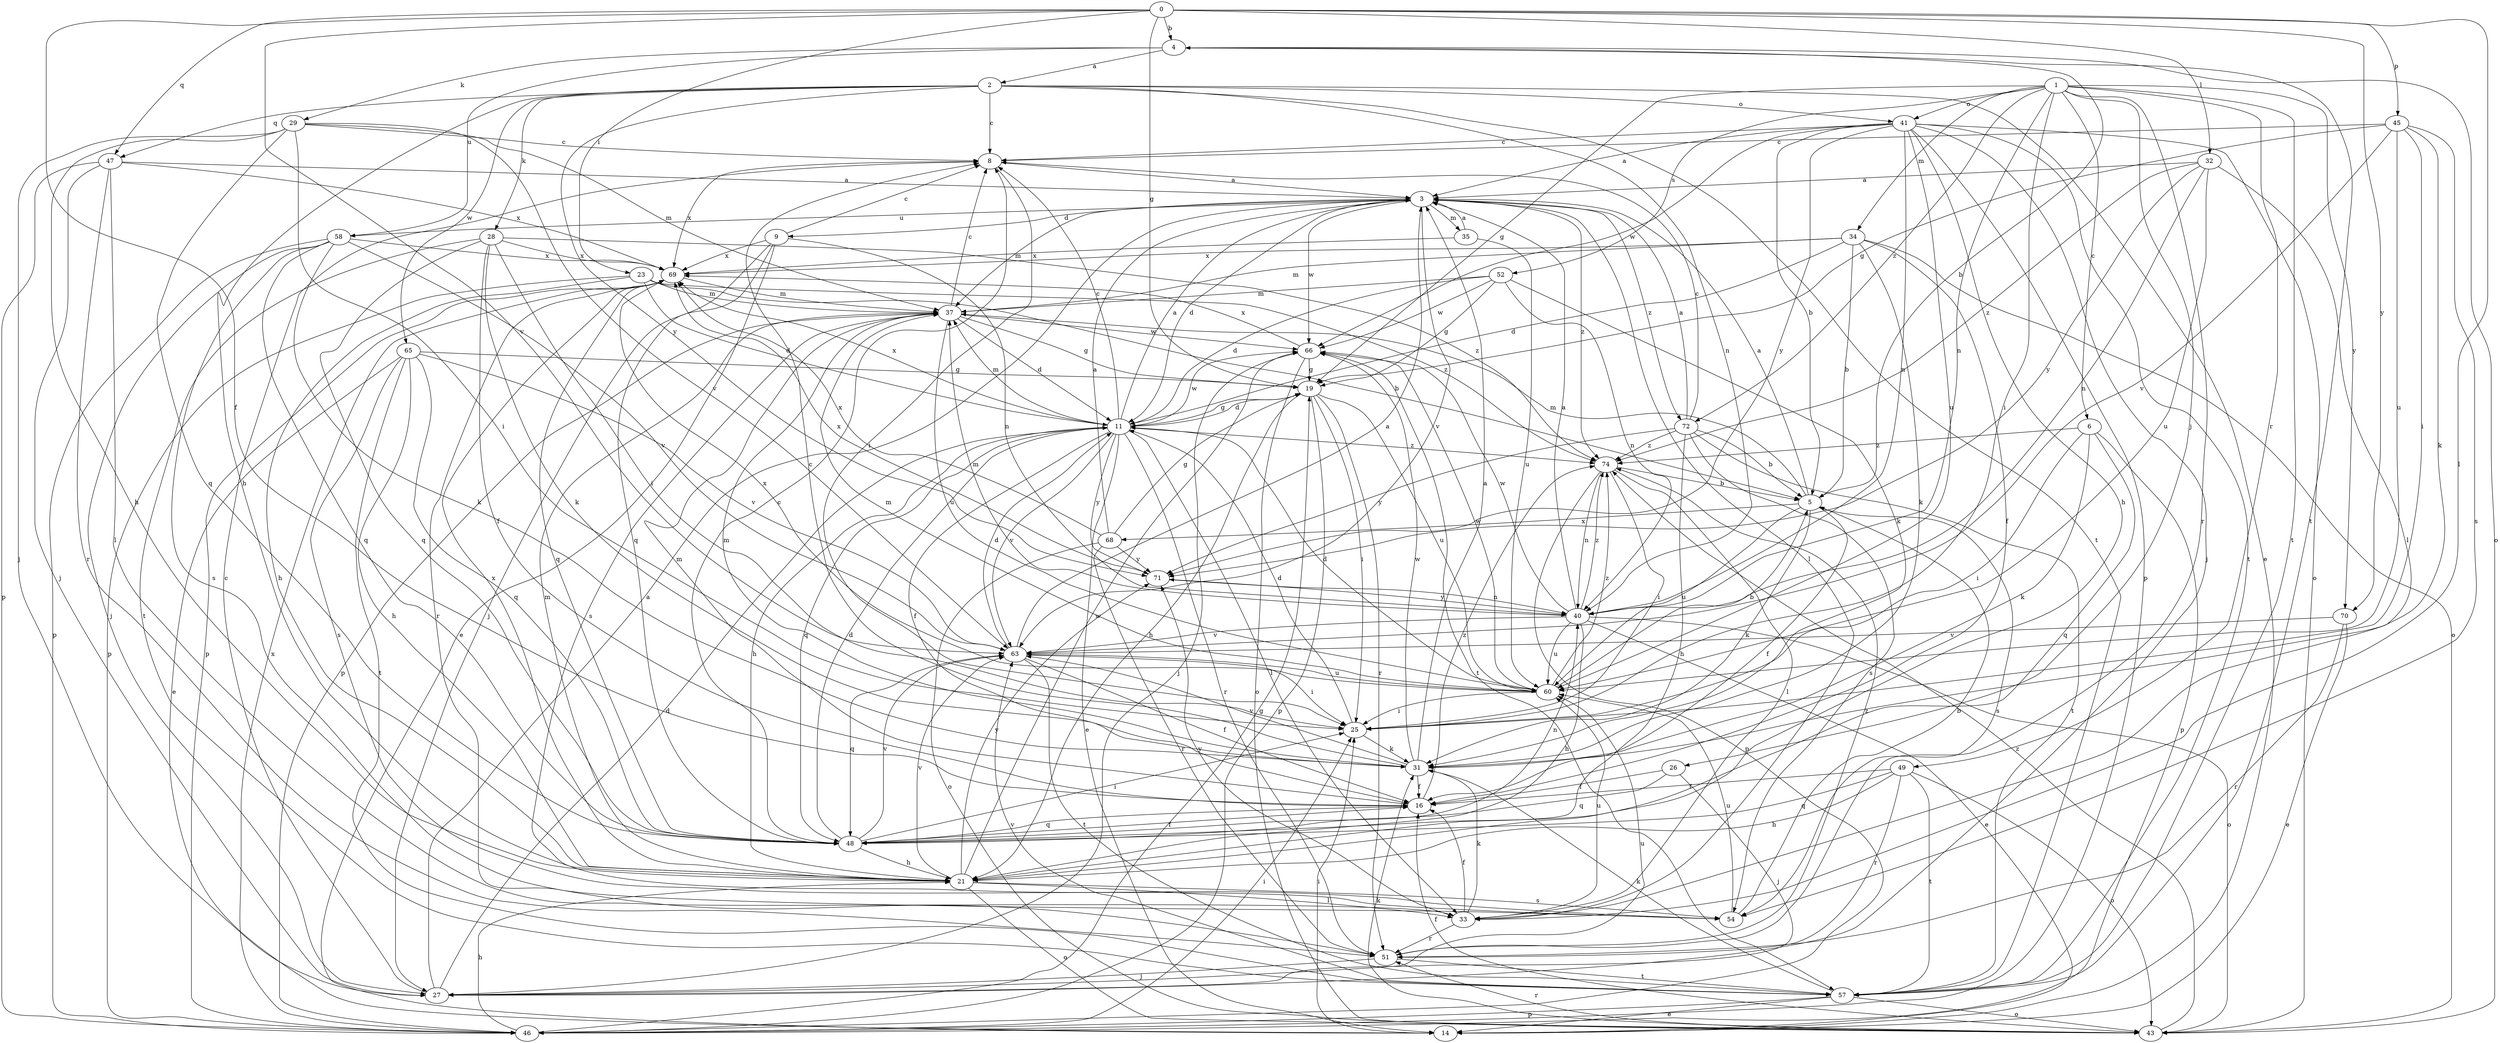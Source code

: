 strict digraph  {
0;
1;
2;
3;
4;
5;
6;
8;
9;
11;
14;
16;
19;
21;
23;
25;
26;
27;
28;
29;
31;
32;
33;
34;
35;
37;
40;
41;
43;
45;
46;
47;
48;
49;
51;
52;
54;
57;
58;
60;
63;
65;
66;
68;
69;
70;
71;
72;
74;
0 -> 4  [label=b];
0 -> 16  [label=f];
0 -> 19  [label=g];
0 -> 23  [label=i];
0 -> 32  [label=l];
0 -> 33  [label=l];
0 -> 45  [label=p];
0 -> 47  [label=q];
0 -> 63  [label=v];
0 -> 70  [label=y];
1 -> 6  [label=c];
1 -> 19  [label=g];
1 -> 25  [label=i];
1 -> 26  [label=j];
1 -> 34  [label=m];
1 -> 40  [label=n];
1 -> 41  [label=o];
1 -> 49  [label=r];
1 -> 51  [label=r];
1 -> 52  [label=s];
1 -> 57  [label=t];
1 -> 70  [label=y];
1 -> 72  [label=z];
2 -> 8  [label=c];
2 -> 14  [label=e];
2 -> 21  [label=h];
2 -> 28  [label=k];
2 -> 40  [label=n];
2 -> 41  [label=o];
2 -> 47  [label=q];
2 -> 57  [label=t];
2 -> 65  [label=w];
2 -> 71  [label=y];
3 -> 9  [label=d];
3 -> 11  [label=d];
3 -> 33  [label=l];
3 -> 35  [label=m];
3 -> 37  [label=m];
3 -> 58  [label=u];
3 -> 63  [label=v];
3 -> 66  [label=w];
3 -> 72  [label=z];
3 -> 74  [label=z];
4 -> 2  [label=a];
4 -> 29  [label=k];
4 -> 43  [label=o];
4 -> 57  [label=t];
4 -> 58  [label=u];
5 -> 3  [label=a];
5 -> 4  [label=b];
5 -> 16  [label=f];
5 -> 31  [label=k];
5 -> 37  [label=m];
5 -> 54  [label=s];
5 -> 60  [label=u];
5 -> 68  [label=x];
6 -> 25  [label=i];
6 -> 31  [label=k];
6 -> 46  [label=p];
6 -> 48  [label=q];
6 -> 74  [label=z];
8 -> 3  [label=a];
8 -> 25  [label=i];
8 -> 69  [label=x];
9 -> 8  [label=c];
9 -> 14  [label=e];
9 -> 27  [label=j];
9 -> 40  [label=n];
9 -> 48  [label=q];
9 -> 69  [label=x];
11 -> 3  [label=a];
11 -> 8  [label=c];
11 -> 14  [label=e];
11 -> 16  [label=f];
11 -> 19  [label=g];
11 -> 21  [label=h];
11 -> 33  [label=l];
11 -> 37  [label=m];
11 -> 48  [label=q];
11 -> 51  [label=r];
11 -> 63  [label=v];
11 -> 66  [label=w];
11 -> 69  [label=x];
11 -> 71  [label=y];
11 -> 74  [label=z];
14 -> 25  [label=i];
16 -> 37  [label=m];
16 -> 48  [label=q];
16 -> 74  [label=z];
19 -> 11  [label=d];
19 -> 21  [label=h];
19 -> 25  [label=i];
19 -> 46  [label=p];
19 -> 51  [label=r];
19 -> 60  [label=u];
21 -> 33  [label=l];
21 -> 37  [label=m];
21 -> 43  [label=o];
21 -> 54  [label=s];
21 -> 63  [label=v];
21 -> 66  [label=w];
21 -> 69  [label=x];
21 -> 71  [label=y];
23 -> 5  [label=b];
23 -> 11  [label=d];
23 -> 21  [label=h];
23 -> 37  [label=m];
23 -> 46  [label=p];
23 -> 74  [label=z];
25 -> 11  [label=d];
25 -> 31  [label=k];
26 -> 16  [label=f];
26 -> 27  [label=j];
26 -> 48  [label=q];
27 -> 3  [label=a];
27 -> 8  [label=c];
27 -> 11  [label=d];
27 -> 60  [label=u];
28 -> 16  [label=f];
28 -> 25  [label=i];
28 -> 31  [label=k];
28 -> 48  [label=q];
28 -> 57  [label=t];
28 -> 69  [label=x];
28 -> 74  [label=z];
29 -> 8  [label=c];
29 -> 21  [label=h];
29 -> 25  [label=i];
29 -> 27  [label=j];
29 -> 37  [label=m];
29 -> 48  [label=q];
29 -> 63  [label=v];
31 -> 3  [label=a];
31 -> 8  [label=c];
31 -> 16  [label=f];
31 -> 37  [label=m];
31 -> 63  [label=v];
31 -> 66  [label=w];
32 -> 3  [label=a];
32 -> 33  [label=l];
32 -> 40  [label=n];
32 -> 60  [label=u];
32 -> 71  [label=y];
32 -> 74  [label=z];
33 -> 16  [label=f];
33 -> 31  [label=k];
33 -> 51  [label=r];
33 -> 60  [label=u];
33 -> 71  [label=y];
34 -> 5  [label=b];
34 -> 11  [label=d];
34 -> 16  [label=f];
34 -> 31  [label=k];
34 -> 37  [label=m];
34 -> 43  [label=o];
34 -> 69  [label=x];
35 -> 3  [label=a];
35 -> 60  [label=u];
35 -> 69  [label=x];
37 -> 8  [label=c];
37 -> 11  [label=d];
37 -> 19  [label=g];
37 -> 46  [label=p];
37 -> 54  [label=s];
37 -> 60  [label=u];
37 -> 66  [label=w];
40 -> 3  [label=a];
40 -> 14  [label=e];
40 -> 21  [label=h];
40 -> 37  [label=m];
40 -> 43  [label=o];
40 -> 60  [label=u];
40 -> 63  [label=v];
40 -> 66  [label=w];
40 -> 71  [label=y];
40 -> 74  [label=z];
41 -> 3  [label=a];
41 -> 5  [label=b];
41 -> 8  [label=c];
41 -> 21  [label=h];
41 -> 27  [label=j];
41 -> 40  [label=n];
41 -> 43  [label=o];
41 -> 46  [label=p];
41 -> 57  [label=t];
41 -> 60  [label=u];
41 -> 66  [label=w];
41 -> 71  [label=y];
43 -> 16  [label=f];
43 -> 31  [label=k];
43 -> 51  [label=r];
43 -> 74  [label=z];
45 -> 8  [label=c];
45 -> 19  [label=g];
45 -> 25  [label=i];
45 -> 31  [label=k];
45 -> 54  [label=s];
45 -> 60  [label=u];
45 -> 63  [label=v];
46 -> 19  [label=g];
46 -> 21  [label=h];
46 -> 25  [label=i];
46 -> 69  [label=x];
47 -> 3  [label=a];
47 -> 27  [label=j];
47 -> 33  [label=l];
47 -> 46  [label=p];
47 -> 51  [label=r];
47 -> 69  [label=x];
48 -> 8  [label=c];
48 -> 11  [label=d];
48 -> 16  [label=f];
48 -> 21  [label=h];
48 -> 25  [label=i];
48 -> 40  [label=n];
48 -> 63  [label=v];
49 -> 16  [label=f];
49 -> 21  [label=h];
49 -> 43  [label=o];
49 -> 48  [label=q];
49 -> 51  [label=r];
49 -> 57  [label=t];
51 -> 27  [label=j];
51 -> 57  [label=t];
51 -> 74  [label=z];
52 -> 11  [label=d];
52 -> 19  [label=g];
52 -> 31  [label=k];
52 -> 37  [label=m];
52 -> 40  [label=n];
52 -> 66  [label=w];
54 -> 5  [label=b];
54 -> 60  [label=u];
57 -> 14  [label=e];
57 -> 31  [label=k];
57 -> 43  [label=o];
57 -> 46  [label=p];
57 -> 63  [label=v];
58 -> 27  [label=j];
58 -> 31  [label=k];
58 -> 46  [label=p];
58 -> 48  [label=q];
58 -> 54  [label=s];
58 -> 63  [label=v];
58 -> 69  [label=x];
60 -> 5  [label=b];
60 -> 11  [label=d];
60 -> 25  [label=i];
60 -> 37  [label=m];
60 -> 66  [label=w];
60 -> 69  [label=x];
60 -> 74  [label=z];
63 -> 3  [label=a];
63 -> 11  [label=d];
63 -> 16  [label=f];
63 -> 25  [label=i];
63 -> 48  [label=q];
63 -> 57  [label=t];
63 -> 60  [label=u];
65 -> 14  [label=e];
65 -> 19  [label=g];
65 -> 21  [label=h];
65 -> 48  [label=q];
65 -> 54  [label=s];
65 -> 57  [label=t];
65 -> 63  [label=v];
66 -> 19  [label=g];
66 -> 27  [label=j];
66 -> 43  [label=o];
66 -> 57  [label=t];
66 -> 69  [label=x];
68 -> 3  [label=a];
68 -> 19  [label=g];
68 -> 43  [label=o];
68 -> 51  [label=r];
68 -> 69  [label=x];
68 -> 71  [label=y];
69 -> 37  [label=m];
69 -> 46  [label=p];
69 -> 48  [label=q];
69 -> 51  [label=r];
70 -> 14  [label=e];
70 -> 51  [label=r];
70 -> 63  [label=v];
71 -> 40  [label=n];
71 -> 69  [label=x];
72 -> 3  [label=a];
72 -> 5  [label=b];
72 -> 8  [label=c];
72 -> 21  [label=h];
72 -> 54  [label=s];
72 -> 57  [label=t];
72 -> 71  [label=y];
72 -> 74  [label=z];
74 -> 5  [label=b];
74 -> 25  [label=i];
74 -> 33  [label=l];
74 -> 40  [label=n];
74 -> 46  [label=p];
}
